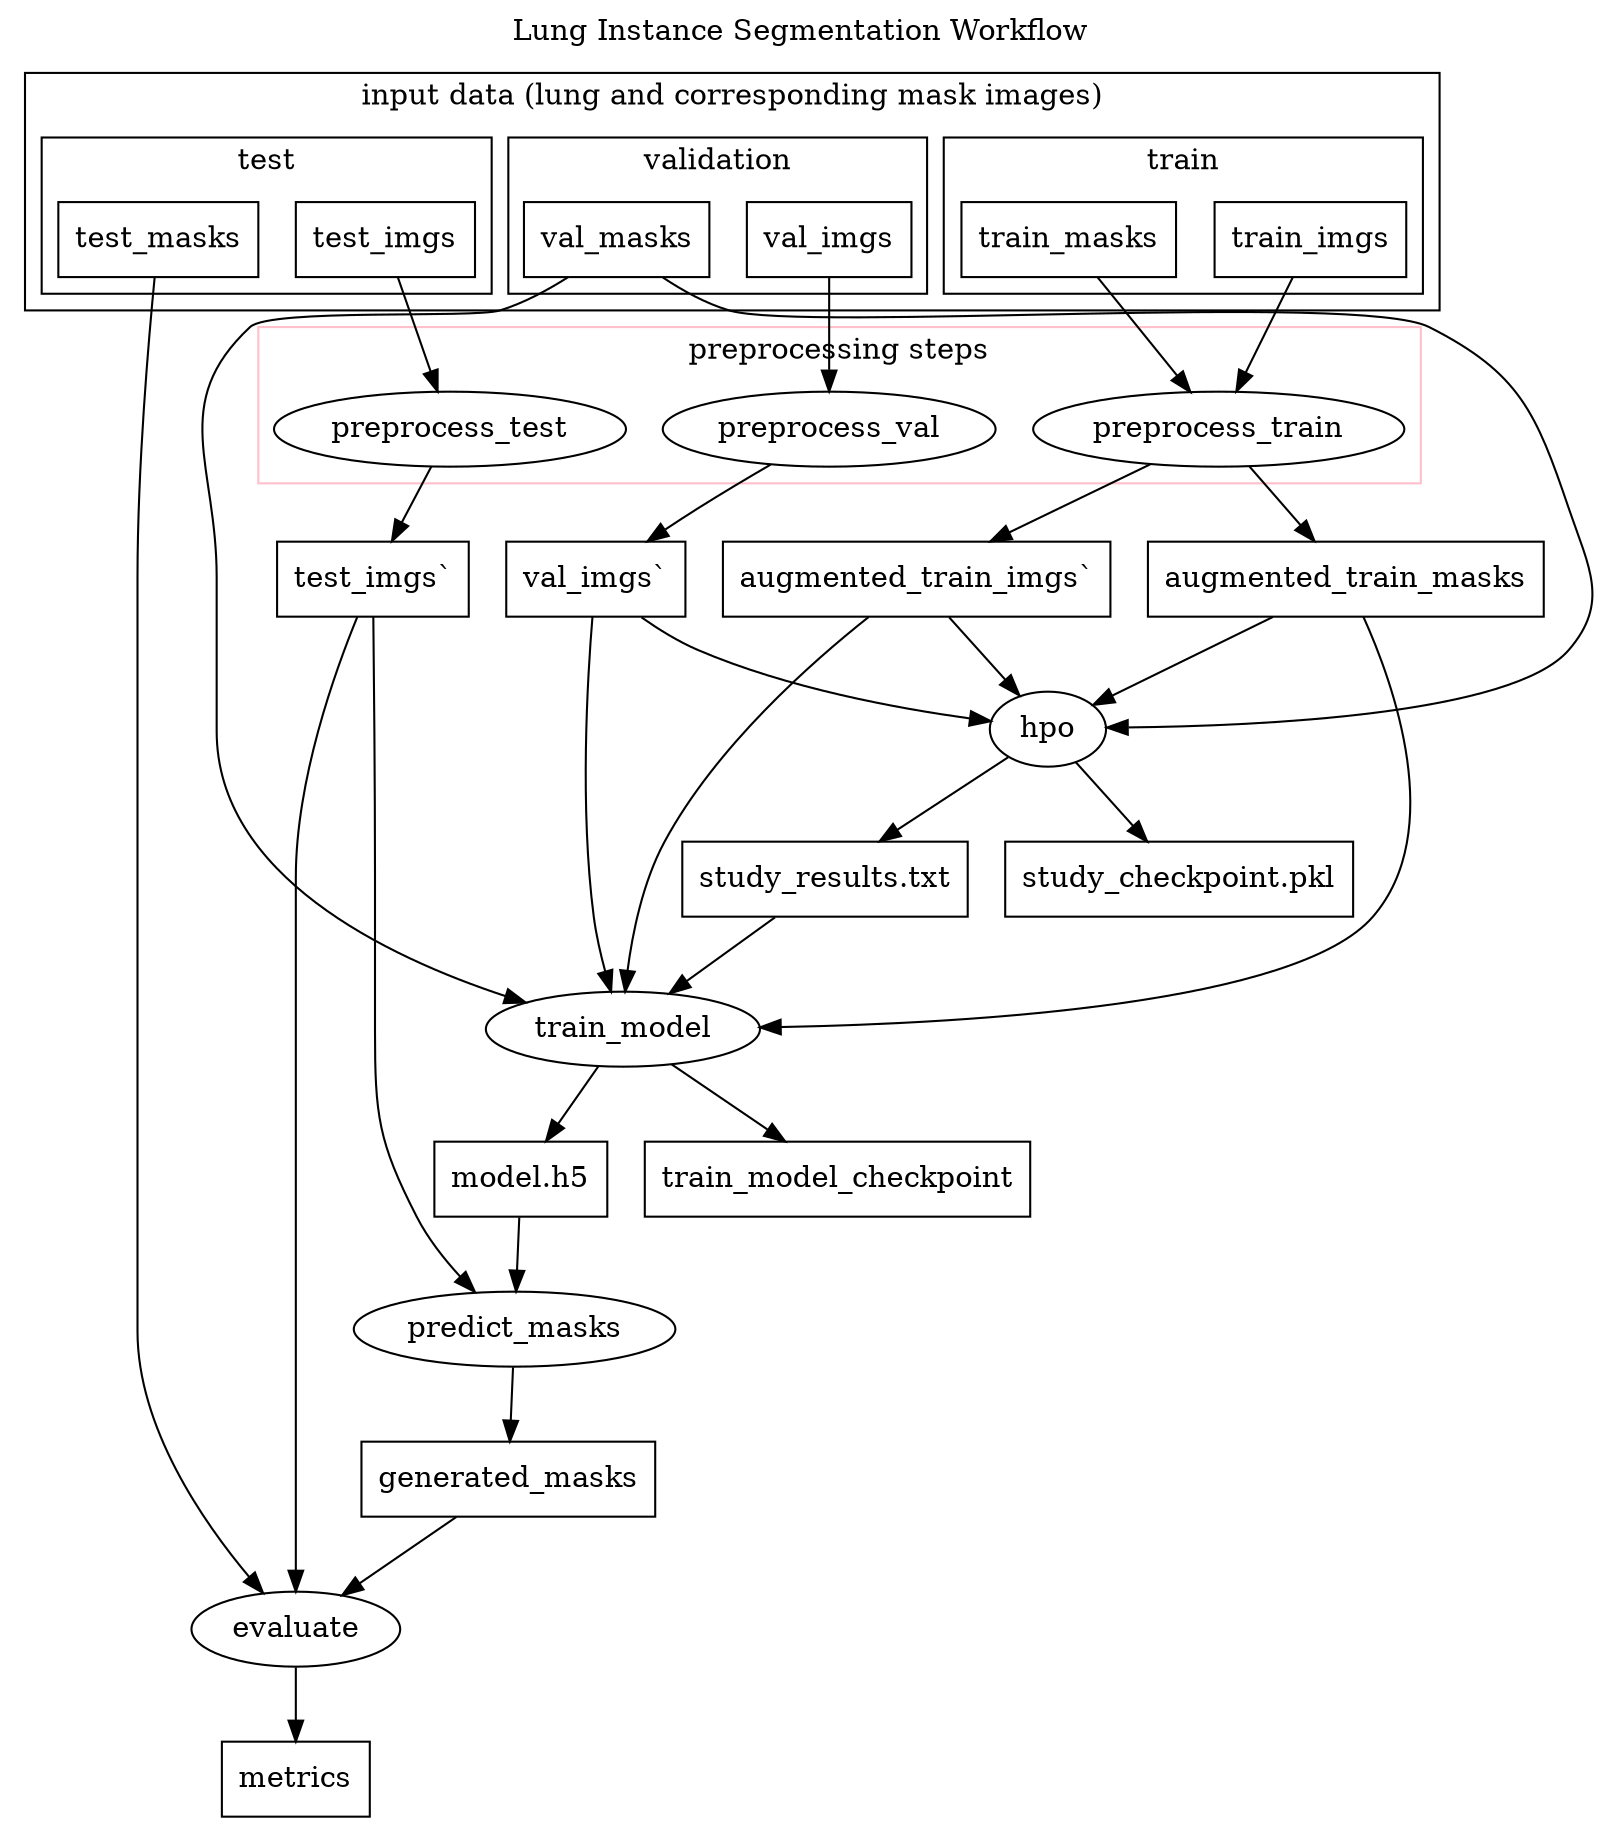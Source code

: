 digraph G {
    label = "Lung Instance Segmentation Workflow"
    labelloc="t"
    labelfontsize=20.0
    subgraph cluster_preprocessing {

        preprocess_train
        preprocess_val
        preprocess_test

        label="preprocessing steps";
        color=pink;
    }
    
    subgraph cluster_input {
        subgraph cluster_train {
            train_imgs
            train_masks
            label="train"
        }
        
        subgraph cluster_val {
            val_imgs
            val_masks
            label="validation"
        }
        
        subgraph cluster_test {
            test_imgs
            test_masks
            label="test"
        }
        
        label="input data (lung and corresponding mask images)"
    }
    
    subgraph cluster_processed_images {

        "val_imgs`";
        "test_imgs`";
        label="";
        color=white;
        
        subgraph cluster_augmented {
            "augmented_train_imgs`";
            "augmented_train_masks"
        }
    }

    train_imgs -> preprocess_train;
    train_masks -> preprocess_train
    
    val_imgs -> preprocess_val;
    test_imgs -> preprocess_test;
    
    preprocess_train -> "augmented_train_imgs`";
    preprocess_train -> "augmented_train_masks"
    preprocess_val -> "val_imgs`";
    preprocess_test -> "test_imgs`";

    train_imgs [shape=box]
    val_imgs [shape=box]
    test_imgs [shape=box]
    train_masks [shape=box]
    val_masks [shape=box]
    test_masks [shape=box]
    "augmented_train_imgs`" [shape=box]
    "val_imgs`" [shape=box]
    "test_imgs`" [shape=box]
    "augmented_train_masks" [shape=box]
    generated_masks [shape=box]
    metrics [shape=box]
    "study_results.txt" [shape=box]
    "study_checkpoint.pkl" [shape=box]
    "model.h5" [shape=box]
    train_model_checkpoint [shape=box]
    
    "augmented_train_imgs`" -> train_model
    "val_imgs`" -> train_model
    "augmented_train_masks" -> train_model
    "val_masks" -> train_model
    
    "augmented_train_imgs`" -> hpo
    "val_imgs`" -> hpo
    "augmented_train_masks" -> hpo
    "val_masks" -> hpo


    "test_imgs`" -> predict_masks
    predict_masks -> generated_masks
    generated_masks -> evaluate
    test_masks -> evaluate
    "test_imgs`" -> evaluate
    evaluate -> metrics
    
    hpo -> "study_results.txt"
    hpo -> "study_checkpoint.pkl"
    "study_results.txt" -> train_model
    train_model -> "model.h5"
    train_model -> train_model_checkpoint
    
    "model.h5" -> predict_masks

}
